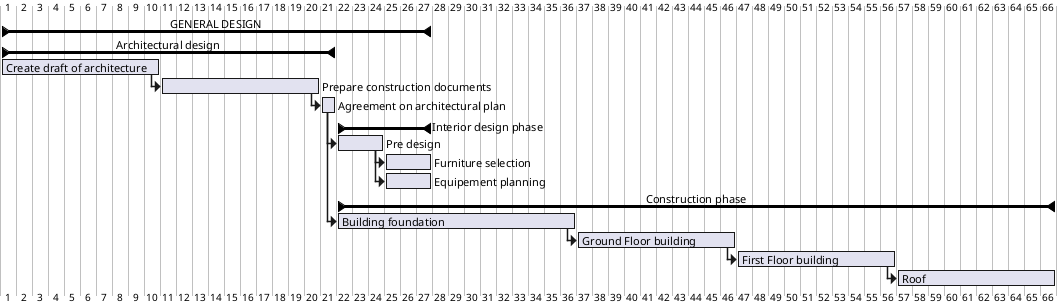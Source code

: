 {
  "sha1": "90ltivz7imy2d1nelsgz1zjyacx87j9",
  "insertion": {
    "when": "2024-05-30T20:48:21.578Z",
    "url": "https://github.com/plantuml/plantuml/issues/1050",
    "user": "plantuml@gmail.com"
  }
}
@startgantt

group [GENERAL DESIGN]

group [Architectural design]
[Create draft of architecture] lasts 10 days
then [Prepare construction documents] lasts 10 days
then [Agreement on architectural plan] lasts 1 day
end group


group [Interior design phase]
then [Pre design] lasts 3 days
then [Furniture selection] lasts 3 days
[Equipement planning] lasts 3 days and starts after [Pre design]'s end
end group

end group

group [Construction phase]
[Building foundation] lasts 15 days and starts after [Agreement on architectural plan]'s end
then [Ground Floor building] lasts 10 days
then [First Floor building] lasts 10 days
then [Roof] lasts 10 days
end group

@endgantt
